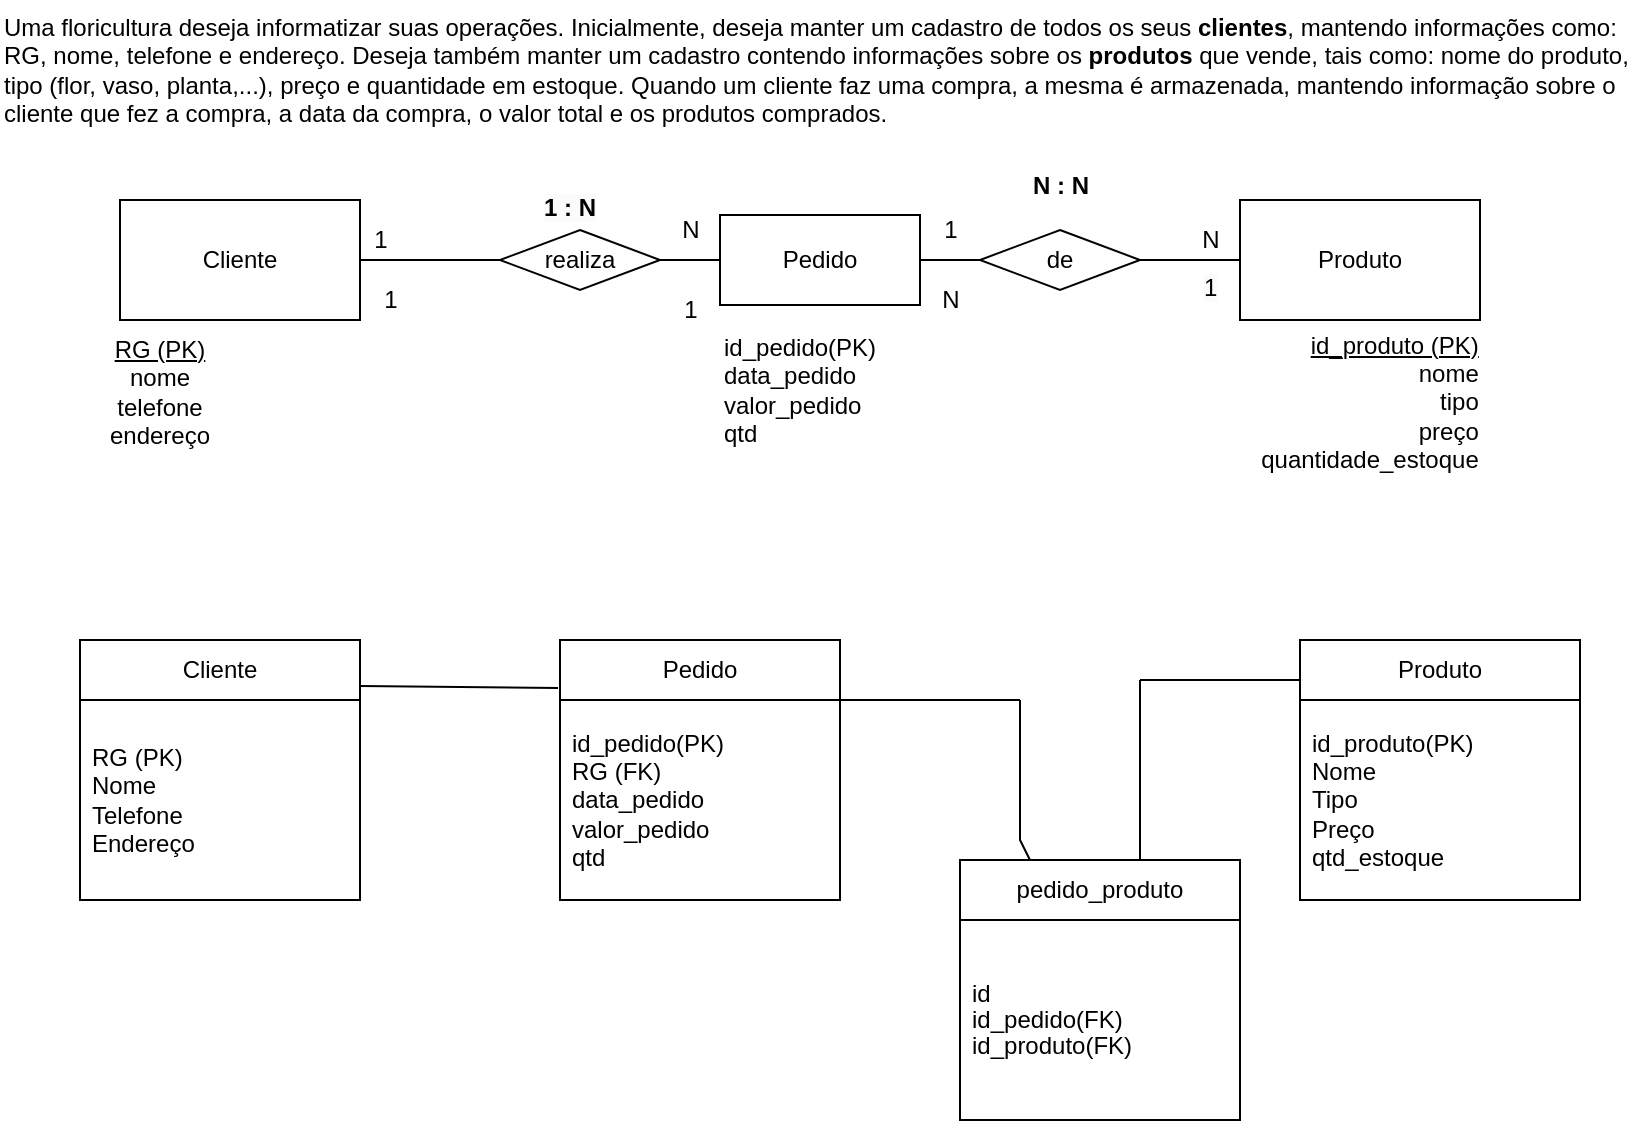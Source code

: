 <mxfile version="20.8.10" type="device"><diagram name="Page-1" id="z0iV5gsj1bImQXRKnB0f"><mxGraphModel dx="1865" dy="1876" grid="1" gridSize="10" guides="1" tooltips="1" connect="1" arrows="1" fold="1" page="1" pageScale="1" pageWidth="827" pageHeight="1169" math="0" shadow="0"><root><mxCell id="0"/><mxCell id="1" parent="0"/><mxCell id="1DMPiZiVLmrUomKtFBZt-1" value="Uma floricultura deseja informatizar suas operações. Inicialmente, deseja manter um cadastro de todos os seus &lt;b&gt;clientes&lt;/b&gt;, mantendo informações como: RG, nome, telefone e endereço. Deseja também manter um cadastro&amp;nbsp;contendo informações sobre os &lt;b&gt;produtos &lt;/b&gt;que vende, tais como: nome do produto, tipo (flor, vaso, planta,...), preço&amp;nbsp;e quantidade em estoque. Quando um cliente faz uma compra, a mesma é armazenada, mantendo informação sobre o cliente que fez a compra, a data da compra, o valor total e os produtos comprados." style="text;whiteSpace=wrap;html=1;" vertex="1" parent="1"><mxGeometry x="-810" y="-1160" width="820" height="70" as="geometry"/></mxCell><mxCell id="1DMPiZiVLmrUomKtFBZt-6" value="Cliente" style="rounded=0;whiteSpace=wrap;html=1;" vertex="1" parent="1"><mxGeometry x="-750" y="-1060" width="120" height="60" as="geometry"/></mxCell><mxCell id="1DMPiZiVLmrUomKtFBZt-7" style="edgeStyle=orthogonalEdgeStyle;rounded=0;orthogonalLoop=1;jettySize=auto;html=1;entryX=1;entryY=0.5;entryDx=0;entryDy=0;endArrow=none;endFill=0;" edge="1" parent="1" source="1DMPiZiVLmrUomKtFBZt-8" target="1DMPiZiVLmrUomKtFBZt-6"><mxGeometry relative="1" as="geometry"/></mxCell><mxCell id="1DMPiZiVLmrUomKtFBZt-8" value="&lt;font style=&quot;vertical-align: inherit;&quot;&gt;&lt;font style=&quot;vertical-align: inherit;&quot;&gt;&lt;font style=&quot;vertical-align: inherit;&quot;&gt;&lt;font style=&quot;vertical-align: inherit;&quot;&gt;realiza&lt;/font&gt;&lt;/font&gt;&lt;/font&gt;&lt;/font&gt;" style="rhombus;whiteSpace=wrap;html=1;" vertex="1" parent="1"><mxGeometry x="-560" y="-1045" width="80" height="30" as="geometry"/></mxCell><mxCell id="1DMPiZiVLmrUomKtFBZt-9" style="edgeStyle=orthogonalEdgeStyle;rounded=0;orthogonalLoop=1;jettySize=auto;html=1;endArrow=none;endFill=0;startArrow=none;" edge="1" parent="1" source="1DMPiZiVLmrUomKtFBZt-48" target="1DMPiZiVLmrUomKtFBZt-11"><mxGeometry relative="1" as="geometry"/></mxCell><mxCell id="1DMPiZiVLmrUomKtFBZt-10" value="&lt;font style=&quot;vertical-align: inherit;&quot;&gt;&lt;font style=&quot;vertical-align: inherit;&quot;&gt;&lt;u&gt;&lt;font style=&quot;vertical-align: inherit;&quot;&gt;&lt;font style=&quot;vertical-align: inherit;&quot;&gt;RG (PK)&lt;/font&gt;&lt;/font&gt;&lt;/u&gt;&lt;br&gt;&lt;font style=&quot;vertical-align: inherit;&quot;&gt;&lt;font style=&quot;vertical-align: inherit;&quot;&gt;nome &lt;/font&gt;&lt;/font&gt;&lt;br&gt;&lt;font style=&quot;vertical-align: inherit;&quot;&gt;&lt;font style=&quot;vertical-align: inherit;&quot;&gt;telefone &lt;/font&gt;&lt;/font&gt;&lt;br&gt;&lt;font style=&quot;vertical-align: inherit;&quot;&gt;&lt;font style=&quot;vertical-align: inherit;&quot;&gt;endereço&lt;/font&gt;&lt;/font&gt;&lt;br&gt;&lt;/font&gt;&lt;/font&gt;" style="text;html=1;strokeColor=none;fillColor=none;align=center;verticalAlign=middle;whiteSpace=wrap;rounded=0;" vertex="1" parent="1"><mxGeometry x="-760" y="-979" width="60" height="30" as="geometry"/></mxCell><mxCell id="1DMPiZiVLmrUomKtFBZt-11" value="&lt;font style=&quot;vertical-align: inherit;&quot;&gt;&lt;font style=&quot;vertical-align: inherit;&quot;&gt;Produto&lt;/font&gt;&lt;/font&gt;" style="rounded=0;whiteSpace=wrap;html=1;" vertex="1" parent="1"><mxGeometry x="-190" y="-1060" width="120" height="60" as="geometry"/></mxCell><mxCell id="1DMPiZiVLmrUomKtFBZt-12" value="&lt;div style=&quot;text-align: right;&quot;&gt;&lt;u style=&quot;background-color: initial;&quot;&gt;&lt;font style=&quot;vertical-align: inherit;&quot;&gt;&lt;font style=&quot;vertical-align: inherit;&quot;&gt;id_produto (PK)&lt;/font&gt;&lt;/font&gt;&lt;/u&gt;&lt;/div&gt;&lt;font style=&quot;vertical-align: inherit;&quot;&gt;&lt;div style=&quot;text-align: right;&quot;&gt;&lt;span style=&quot;background-color: initial;&quot;&gt;nome&lt;/span&gt;&lt;/div&gt;&lt;font style=&quot;vertical-align: inherit;&quot;&gt;&lt;div style=&quot;text-align: right;&quot;&gt;&lt;span style=&quot;background-color: initial;&quot;&gt;tipo&lt;/span&gt;&lt;/div&gt;&lt;font style=&quot;vertical-align: inherit;&quot;&gt;&lt;div style=&quot;text-align: right;&quot;&gt;&lt;span style=&quot;background-color: initial;&quot;&gt;preço&lt;/span&gt;&lt;/div&gt;&lt;/font&gt;&lt;font style=&quot;vertical-align: inherit;&quot;&gt;&lt;div style=&quot;text-align: right;&quot;&gt;&lt;span style=&quot;background-color: initial;&quot;&gt;quantidade_estoque&lt;/span&gt;&lt;/div&gt;&lt;/font&gt;&lt;/font&gt;&lt;/font&gt;" style="text;html=1;strokeColor=none;fillColor=none;align=center;verticalAlign=middle;whiteSpace=wrap;rounded=0;" vertex="1" parent="1"><mxGeometry x="-170" y="-984" width="90" height="50" as="geometry"/></mxCell><mxCell id="1DMPiZiVLmrUomKtFBZt-14" value="1" style="text;html=1;align=center;verticalAlign=middle;resizable=0;points=[];autosize=1;strokeColor=none;fillColor=none;" vertex="1" parent="1"><mxGeometry x="-635" y="-1055" width="30" height="30" as="geometry"/></mxCell><mxCell id="1DMPiZiVLmrUomKtFBZt-15" value="N" style="text;html=1;align=center;verticalAlign=middle;resizable=0;points=[];autosize=1;strokeColor=none;fillColor=none;" vertex="1" parent="1"><mxGeometry x="-220" y="-1055" width="30" height="30" as="geometry"/></mxCell><mxCell id="1DMPiZiVLmrUomKtFBZt-29" value="&lt;span style=&quot;color: rgb(0, 0, 0); font-family: Helvetica; font-size: 12px; font-style: normal; font-variant-ligatures: normal; font-variant-caps: normal; font-weight: 400; letter-spacing: normal; orphans: 2; text-align: center; text-indent: 0px; text-transform: none; widows: 2; word-spacing: 0px; -webkit-text-stroke-width: 0px; background-color: rgb(251, 251, 251); text-decoration-thickness: initial; text-decoration-style: initial; text-decoration-color: initial; float: none; display: inline !important;&quot;&gt;1&lt;/span&gt;" style="text;whiteSpace=wrap;html=1;" vertex="1" parent="1"><mxGeometry x="-210" y="-1030" width="40" height="40" as="geometry"/></mxCell><mxCell id="1DMPiZiVLmrUomKtFBZt-34" value="Cliente" style="swimlane;fontStyle=0;childLayout=stackLayout;horizontal=1;startSize=30;horizontalStack=0;resizeParent=1;resizeParentMax=0;resizeLast=0;collapsible=1;marginBottom=0;whiteSpace=wrap;html=1;strokeWidth=1;" vertex="1" parent="1"><mxGeometry x="-770" y="-840" width="140" height="130" as="geometry"/></mxCell><mxCell id="1DMPiZiVLmrUomKtFBZt-35" value="RG (PK)&lt;br&gt;Nome&lt;br&gt;Telefone&lt;br&gt;&lt;div style=&quot;text-align: center;&quot;&gt;&lt;span style=&quot;background-color: initial;&quot;&gt;Endereço&lt;/span&gt;&lt;/div&gt;" style="text;strokeColor=none;fillColor=none;align=left;verticalAlign=middle;spacingLeft=4;spacingRight=4;overflow=hidden;points=[[0,0.5],[1,0.5]];portConstraint=eastwest;rotatable=0;whiteSpace=wrap;html=1;" vertex="1" parent="1DMPiZiVLmrUomKtFBZt-34"><mxGeometry y="30" width="140" height="100" as="geometry"/></mxCell><mxCell id="1DMPiZiVLmrUomKtFBZt-36" value="Produto" style="swimlane;fontStyle=0;childLayout=stackLayout;horizontal=1;startSize=30;horizontalStack=0;resizeParent=1;resizeParentMax=0;resizeLast=0;collapsible=1;marginBottom=0;whiteSpace=wrap;html=1;" vertex="1" parent="1"><mxGeometry x="-160" y="-840" width="140" height="130" as="geometry"/></mxCell><mxCell id="1DMPiZiVLmrUomKtFBZt-37" value="id_produto(PK)&lt;br&gt;Nome&lt;br&gt;Tipo&lt;br&gt;Preço&lt;br&gt;qtd_estoque" style="text;strokeColor=none;fillColor=none;align=left;verticalAlign=middle;spacingLeft=4;spacingRight=4;overflow=hidden;points=[[0,0.5],[1,0.5]];portConstraint=eastwest;rotatable=0;whiteSpace=wrap;html=1;" vertex="1" parent="1DMPiZiVLmrUomKtFBZt-36"><mxGeometry y="30" width="140" height="100" as="geometry"/></mxCell><mxCell id="1DMPiZiVLmrUomKtFBZt-39" value="&lt;b&gt;N : N&lt;/b&gt;" style="text;html=1;align=center;verticalAlign=middle;resizable=0;points=[];autosize=1;strokeColor=none;fillColor=none;" vertex="1" parent="1"><mxGeometry x="-305" y="-1082.5" width="50" height="30" as="geometry"/></mxCell><mxCell id="1DMPiZiVLmrUomKtFBZt-47" value="" style="edgeStyle=orthogonalEdgeStyle;rounded=0;orthogonalLoop=1;jettySize=auto;html=1;endArrow=none;endFill=0;" edge="1" parent="1" source="1DMPiZiVLmrUomKtFBZt-8" target="1DMPiZiVLmrUomKtFBZt-46"><mxGeometry relative="1" as="geometry"><mxPoint x="-480" y="-1030" as="sourcePoint"/><mxPoint x="-190" y="-1030" as="targetPoint"/></mxGeometry></mxCell><mxCell id="1DMPiZiVLmrUomKtFBZt-46" value="Pedido" style="rounded=0;whiteSpace=wrap;html=1;" vertex="1" parent="1"><mxGeometry x="-450" y="-1052.5" width="100" height="45" as="geometry"/></mxCell><mxCell id="1DMPiZiVLmrUomKtFBZt-49" value="" style="edgeStyle=orthogonalEdgeStyle;rounded=0;orthogonalLoop=1;jettySize=auto;html=1;endArrow=none;endFill=0;startArrow=none;" edge="1" parent="1" source="1DMPiZiVLmrUomKtFBZt-46" target="1DMPiZiVLmrUomKtFBZt-48"><mxGeometry relative="1" as="geometry"><mxPoint x="-350" y="-1030" as="sourcePoint"/><mxPoint x="-190" y="-1030" as="targetPoint"/></mxGeometry></mxCell><mxCell id="1DMPiZiVLmrUomKtFBZt-48" value="&lt;font style=&quot;vertical-align: inherit;&quot;&gt;&lt;font style=&quot;vertical-align: inherit;&quot;&gt;&lt;font style=&quot;vertical-align: inherit;&quot;&gt;&lt;font style=&quot;vertical-align: inherit;&quot;&gt;de&lt;/font&gt;&lt;/font&gt;&lt;/font&gt;&lt;/font&gt;" style="rhombus;whiteSpace=wrap;html=1;" vertex="1" parent="1"><mxGeometry x="-320" y="-1045" width="80" height="30" as="geometry"/></mxCell><mxCell id="1DMPiZiVLmrUomKtFBZt-51" value="id_pedido(PK)&lt;br&gt;data_pedido&lt;br&gt;valor_pedido&lt;br&gt;qtd" style="text;html=1;align=left;verticalAlign=middle;resizable=0;points=[];autosize=1;strokeColor=none;fillColor=none;" vertex="1" parent="1"><mxGeometry x="-450" y="-1000" width="100" height="70" as="geometry"/></mxCell><mxCell id="1DMPiZiVLmrUomKtFBZt-53" value="N" style="text;html=1;align=center;verticalAlign=middle;resizable=0;points=[];autosize=1;strokeColor=none;fillColor=none;" vertex="1" parent="1"><mxGeometry x="-480" y="-1060" width="30" height="30" as="geometry"/></mxCell><mxCell id="1DMPiZiVLmrUomKtFBZt-54" value="1" style="text;html=1;align=center;verticalAlign=middle;resizable=0;points=[];autosize=1;strokeColor=none;fillColor=none;" vertex="1" parent="1"><mxGeometry x="-350" y="-1060" width="30" height="30" as="geometry"/></mxCell><mxCell id="1DMPiZiVLmrUomKtFBZt-55" value="N" style="text;html=1;align=center;verticalAlign=middle;resizable=0;points=[];autosize=1;strokeColor=none;fillColor=none;" vertex="1" parent="1"><mxGeometry x="-350" y="-1025" width="30" height="30" as="geometry"/></mxCell><mxCell id="1DMPiZiVLmrUomKtFBZt-56" value="1" style="text;html=1;align=center;verticalAlign=middle;resizable=0;points=[];autosize=1;strokeColor=none;fillColor=none;" vertex="1" parent="1"><mxGeometry x="-480" y="-1020" width="30" height="30" as="geometry"/></mxCell><mxCell id="1DMPiZiVLmrUomKtFBZt-57" value="1" style="text;html=1;align=center;verticalAlign=middle;resizable=0;points=[];autosize=1;strokeColor=none;fillColor=none;" vertex="1" parent="1"><mxGeometry x="-630" y="-1025" width="30" height="30" as="geometry"/></mxCell><mxCell id="1DMPiZiVLmrUomKtFBZt-58" value="&lt;b style=&quot;border-color: var(--border-color); color: rgb(0, 0, 0); font-family: Helvetica; font-size: 12px; font-style: normal; font-variant-ligatures: normal; font-variant-caps: normal; letter-spacing: normal; orphans: 2; text-align: center; text-indent: 0px; text-transform: none; widows: 2; word-spacing: 0px; -webkit-text-stroke-width: 0px; background-color: rgb(251, 251, 251); text-decoration-thickness: initial; text-decoration-style: initial; text-decoration-color: initial;&quot;&gt;1 : N&lt;/b&gt;" style="text;whiteSpace=wrap;html=1;" vertex="1" parent="1"><mxGeometry x="-540" y="-1070" width="60" height="40" as="geometry"/></mxCell><mxCell id="1DMPiZiVLmrUomKtFBZt-59" value="Pedido" style="swimlane;fontStyle=0;childLayout=stackLayout;horizontal=1;startSize=30;horizontalStack=0;resizeParent=1;resizeParentMax=0;resizeLast=0;collapsible=1;marginBottom=0;whiteSpace=wrap;html=1;" vertex="1" parent="1"><mxGeometry x="-530" y="-840" width="140" height="130" as="geometry"/></mxCell><mxCell id="1DMPiZiVLmrUomKtFBZt-60" value="id_pedido(PK)&lt;br&gt;RG (FK)&lt;br style=&quot;border-color: var(--border-color);&quot;&gt;&lt;span style=&quot;&quot;&gt;data_pedido&lt;/span&gt;&lt;br style=&quot;border-color: var(--border-color);&quot;&gt;&lt;span style=&quot;&quot;&gt;valor_pedido&lt;/span&gt;&lt;br style=&quot;border-color: var(--border-color);&quot;&gt;&lt;span style=&quot;&quot;&gt;qtd&lt;br&gt;&lt;/span&gt;" style="text;strokeColor=none;fillColor=none;align=left;verticalAlign=middle;spacingLeft=4;spacingRight=4;overflow=hidden;points=[[0,0.5],[1,0.5]];portConstraint=eastwest;rotatable=0;whiteSpace=wrap;html=1;" vertex="1" parent="1DMPiZiVLmrUomKtFBZt-59"><mxGeometry y="30" width="140" height="100" as="geometry"/></mxCell><mxCell id="1DMPiZiVLmrUomKtFBZt-62" value="" style="endArrow=none;html=1;rounded=0;entryX=-0.007;entryY=0.185;entryDx=0;entryDy=0;exitX=1;exitY=0.177;exitDx=0;exitDy=0;exitPerimeter=0;entryPerimeter=0;" edge="1" parent="1" source="1DMPiZiVLmrUomKtFBZt-34" target="1DMPiZiVLmrUomKtFBZt-59"><mxGeometry width="50" height="50" relative="1" as="geometry"><mxPoint x="-630" y="-750" as="sourcePoint"/><mxPoint x="-580" y="-800" as="targetPoint"/></mxGeometry></mxCell><mxCell id="1DMPiZiVLmrUomKtFBZt-63" value="pedido_produto" style="swimlane;fontStyle=0;childLayout=stackLayout;horizontal=1;startSize=30;horizontalStack=0;resizeParent=1;resizeParentMax=0;resizeLast=0;collapsible=1;marginBottom=0;whiteSpace=wrap;html=1;" vertex="1" parent="1"><mxGeometry x="-330" y="-730" width="140" height="130" as="geometry"/></mxCell><mxCell id="1DMPiZiVLmrUomKtFBZt-64" value="&lt;p style=&quot;line-height: 110%;&quot;&gt;id&lt;br&gt;id_pedido(FK)&lt;br style=&quot;border-color: var(--border-color);&quot;&gt;&lt;span style=&quot;&quot;&gt;id_produto(FK)&lt;/span&gt;&lt;/p&gt;" style="text;strokeColor=none;fillColor=none;align=left;verticalAlign=middle;spacingLeft=4;spacingRight=4;overflow=hidden;points=[[0,0.5],[1,0.5]];portConstraint=eastwest;rotatable=0;whiteSpace=wrap;html=1;" vertex="1" parent="1DMPiZiVLmrUomKtFBZt-63"><mxGeometry y="30" width="140" height="100" as="geometry"/></mxCell><mxCell id="1DMPiZiVLmrUomKtFBZt-65" value="" style="endArrow=none;html=1;rounded=0;" edge="1" parent="1"><mxGeometry width="50" height="50" relative="1" as="geometry"><mxPoint x="-390" y="-810" as="sourcePoint"/><mxPoint x="-310" y="-810" as="targetPoint"/></mxGeometry></mxCell><mxCell id="1DMPiZiVLmrUomKtFBZt-66" value="" style="endArrow=none;html=1;rounded=0;" edge="1" parent="1"><mxGeometry width="50" height="50" relative="1" as="geometry"><mxPoint x="-390" y="-810" as="sourcePoint"/><mxPoint x="-300" y="-810" as="targetPoint"/></mxGeometry></mxCell><mxCell id="1DMPiZiVLmrUomKtFBZt-67" value="" style="endArrow=none;html=1;rounded=0;" edge="1" parent="1"><mxGeometry width="50" height="50" relative="1" as="geometry"><mxPoint x="-240" y="-820" as="sourcePoint"/><mxPoint x="-160" y="-820" as="targetPoint"/></mxGeometry></mxCell><mxCell id="1DMPiZiVLmrUomKtFBZt-68" value="" style="endArrow=none;html=1;rounded=0;entryX=0.25;entryY=0;entryDx=0;entryDy=0;" edge="1" parent="1" target="1DMPiZiVLmrUomKtFBZt-63"><mxGeometry width="50" height="50" relative="1" as="geometry"><mxPoint x="-300" y="-810" as="sourcePoint"/><mxPoint x="-290" y="-790" as="targetPoint"/><Array as="points"><mxPoint x="-300" y="-740"/></Array></mxGeometry></mxCell><mxCell id="1DMPiZiVLmrUomKtFBZt-69" value="" style="endArrow=none;html=1;rounded=0;entryX=0.136;entryY=0.008;entryDx=0;entryDy=0;entryPerimeter=0;" edge="1" parent="1"><mxGeometry width="50" height="50" relative="1" as="geometry"><mxPoint x="-240" y="-820" as="sourcePoint"/><mxPoint x="-240.0" y="-730" as="targetPoint"/></mxGeometry></mxCell></root></mxGraphModel></diagram></mxfile>